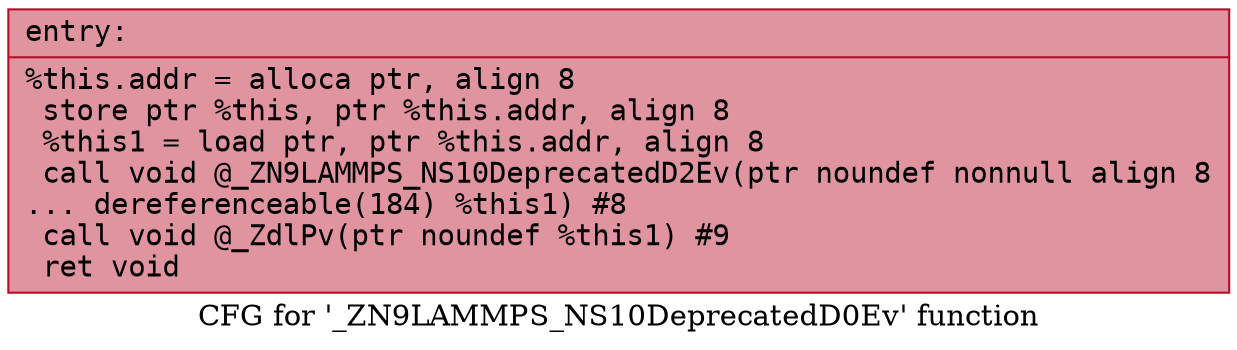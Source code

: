 digraph "CFG for '_ZN9LAMMPS_NS10DeprecatedD0Ev' function" {
	label="CFG for '_ZN9LAMMPS_NS10DeprecatedD0Ev' function";

	Node0x55998dfce590 [shape=record,color="#b70d28ff", style=filled, fillcolor="#b70d2870" fontname="Courier",label="{entry:\l|  %this.addr = alloca ptr, align 8\l  store ptr %this, ptr %this.addr, align 8\l  %this1 = load ptr, ptr %this.addr, align 8\l  call void @_ZN9LAMMPS_NS10DeprecatedD2Ev(ptr noundef nonnull align 8\l... dereferenceable(184) %this1) #8\l  call void @_ZdlPv(ptr noundef %this1) #9\l  ret void\l}"];
}
